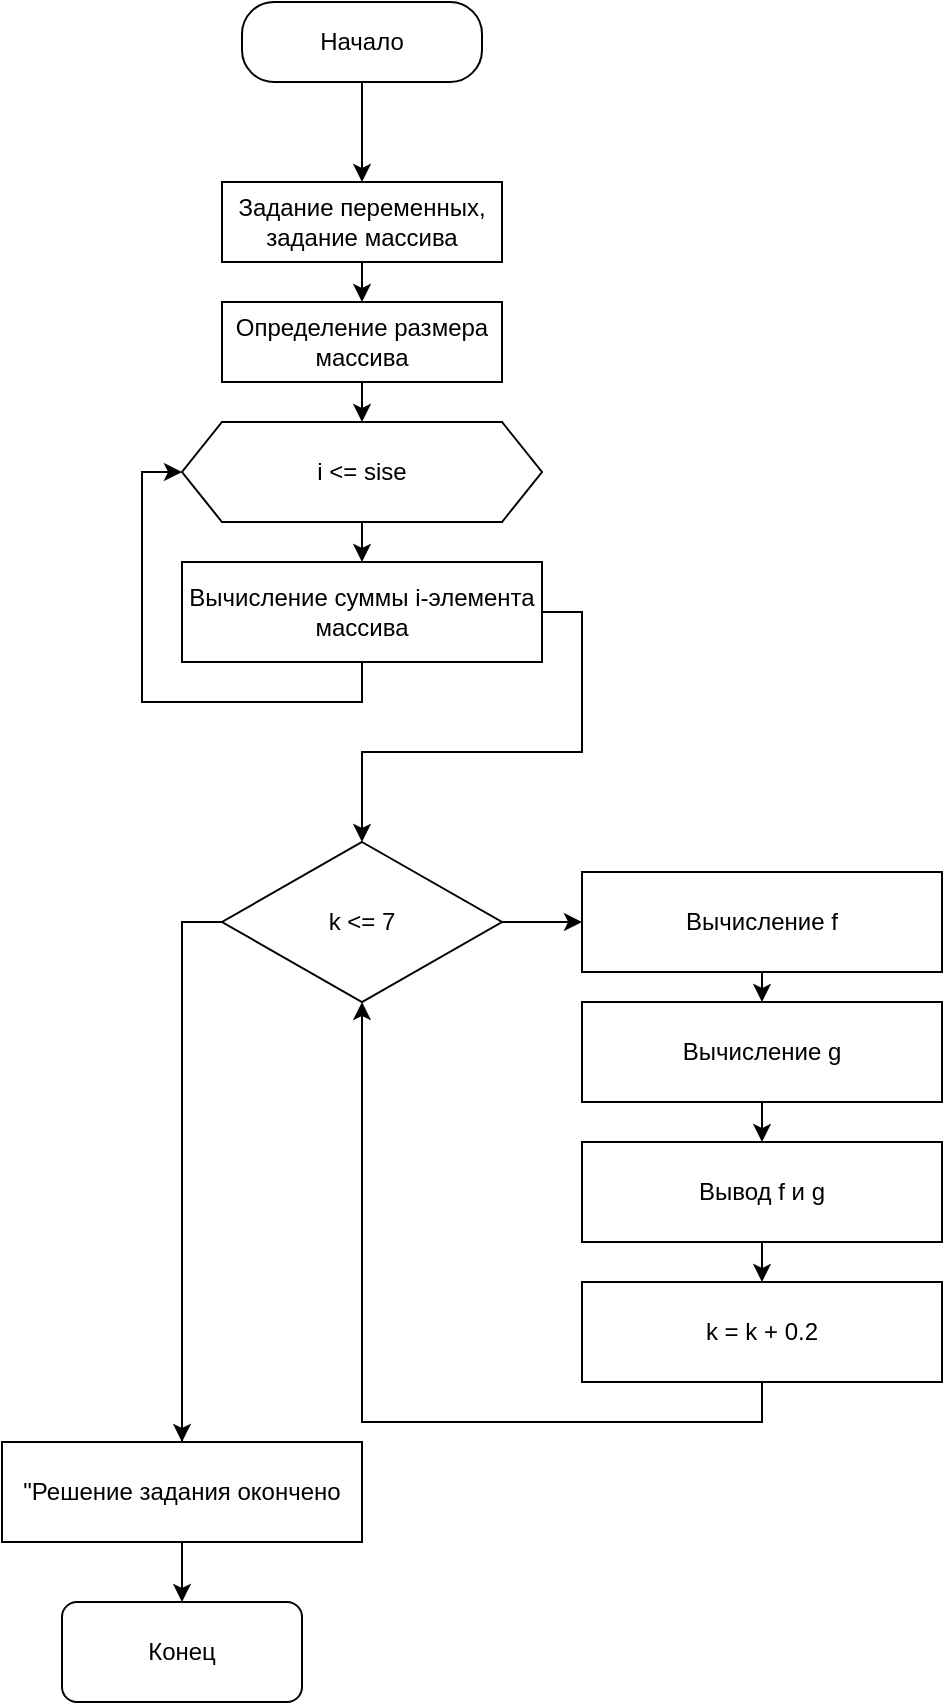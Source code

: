 <mxfile version="13.7.9" type="device" pages="3"><diagram id="C5RBs43oDa-KdzZeNtuy" name="Page-1"><mxGraphModel dx="1707" dy="987" grid="1" gridSize="10" guides="1" tooltips="1" connect="1" arrows="1" fold="1" page="1" pageScale="1" pageWidth="827" pageHeight="1169" math="0" shadow="0"><root><mxCell id="WIyWlLk6GJQsqaUBKTNV-0"/><mxCell id="WIyWlLk6GJQsqaUBKTNV-1" parent="WIyWlLk6GJQsqaUBKTNV-0"/><mxCell id="HmK05UyowSgc_ffR5w6z-0" style="edgeStyle=orthogonalEdgeStyle;rounded=0;orthogonalLoop=1;jettySize=auto;html=1;exitX=0.5;exitY=1;exitDx=0;exitDy=0;entryX=0.5;entryY=0;entryDx=0;entryDy=0;" parent="WIyWlLk6GJQsqaUBKTNV-1" source="HmK05UyowSgc_ffR5w6z-1" target="HmK05UyowSgc_ffR5w6z-3" edge="1"><mxGeometry relative="1" as="geometry"/></mxCell><mxCell id="HmK05UyowSgc_ffR5w6z-1" value="Начало" style="rounded=1;whiteSpace=wrap;html=1;fontSize=12;glass=0;strokeWidth=1;shadow=0;arcSize=40;" parent="WIyWlLk6GJQsqaUBKTNV-1" vertex="1"><mxGeometry x="210" y="40" width="120" height="40" as="geometry"/></mxCell><mxCell id="HmK05UyowSgc_ffR5w6z-2" style="edgeStyle=orthogonalEdgeStyle;rounded=0;orthogonalLoop=1;jettySize=auto;html=1;exitX=0.5;exitY=1;exitDx=0;exitDy=0;entryX=0.5;entryY=0;entryDx=0;entryDy=0;" parent="WIyWlLk6GJQsqaUBKTNV-1" source="HmK05UyowSgc_ffR5w6z-3" target="HmK05UyowSgc_ffR5w6z-5" edge="1"><mxGeometry relative="1" as="geometry"/></mxCell><mxCell id="HmK05UyowSgc_ffR5w6z-3" value="Задание переменных, задание массива" style="rounded=0;whiteSpace=wrap;html=1;" parent="WIyWlLk6GJQsqaUBKTNV-1" vertex="1"><mxGeometry x="200" y="130" width="140" height="40" as="geometry"/></mxCell><mxCell id="HmK05UyowSgc_ffR5w6z-4" style="edgeStyle=orthogonalEdgeStyle;rounded=0;orthogonalLoop=1;jettySize=auto;html=1;exitX=0.5;exitY=1;exitDx=0;exitDy=0;entryX=0.5;entryY=0;entryDx=0;entryDy=0;" parent="WIyWlLk6GJQsqaUBKTNV-1" source="HmK05UyowSgc_ffR5w6z-5" target="HmK05UyowSgc_ffR5w6z-8" edge="1"><mxGeometry relative="1" as="geometry"/></mxCell><mxCell id="HmK05UyowSgc_ffR5w6z-5" value="Определение&amp;nbsp;размера массива" style="rounded=0;whiteSpace=wrap;html=1;" parent="WIyWlLk6GJQsqaUBKTNV-1" vertex="1"><mxGeometry x="200" y="190" width="140" height="40" as="geometry"/></mxCell><mxCell id="HmK05UyowSgc_ffR5w6z-6" style="edgeStyle=orthogonalEdgeStyle;rounded=0;orthogonalLoop=1;jettySize=auto;html=1;exitX=0.5;exitY=1;exitDx=0;exitDy=0;entryX=0.5;entryY=0;entryDx=0;entryDy=0;" parent="WIyWlLk6GJQsqaUBKTNV-1" source="HmK05UyowSgc_ffR5w6z-8" target="HmK05UyowSgc_ffR5w6z-10" edge="1"><mxGeometry relative="1" as="geometry"/></mxCell><mxCell id="HmK05UyowSgc_ffR5w6z-8" value="i &amp;lt;= sise" style="shape=hexagon;perimeter=hexagonPerimeter2;whiteSpace=wrap;html=1;fixedSize=1;" parent="WIyWlLk6GJQsqaUBKTNV-1" vertex="1"><mxGeometry x="180" y="250" width="180" height="50" as="geometry"/></mxCell><mxCell id="HmK05UyowSgc_ffR5w6z-18" style="edgeStyle=orthogonalEdgeStyle;rounded=0;orthogonalLoop=1;jettySize=auto;html=1;exitX=0.5;exitY=1;exitDx=0;exitDy=0;entryX=0;entryY=0.5;entryDx=0;entryDy=0;" parent="WIyWlLk6GJQsqaUBKTNV-1" source="HmK05UyowSgc_ffR5w6z-10" target="HmK05UyowSgc_ffR5w6z-8" edge="1"><mxGeometry relative="1" as="geometry"/></mxCell><mxCell id="HmK05UyowSgc_ffR5w6z-20" style="edgeStyle=orthogonalEdgeStyle;rounded=0;orthogonalLoop=1;jettySize=auto;html=1;exitX=1;exitY=0.5;exitDx=0;exitDy=0;entryX=0.5;entryY=0;entryDx=0;entryDy=0;" parent="WIyWlLk6GJQsqaUBKTNV-1" source="HmK05UyowSgc_ffR5w6z-10" target="HmK05UyowSgc_ffR5w6z-19" edge="1"><mxGeometry relative="1" as="geometry"/></mxCell><mxCell id="HmK05UyowSgc_ffR5w6z-10" value="Вычисление суммы i-элемента массива" style="rounded=0;whiteSpace=wrap;html=1;" parent="WIyWlLk6GJQsqaUBKTNV-1" vertex="1"><mxGeometry x="180" y="320" width="180" height="50" as="geometry"/></mxCell><mxCell id="HmK05UyowSgc_ffR5w6z-17" value="Конец" style="rounded=1;whiteSpace=wrap;html=1;" parent="WIyWlLk6GJQsqaUBKTNV-1" vertex="1"><mxGeometry x="120" y="840" width="120" height="50" as="geometry"/></mxCell><mxCell id="HmK05UyowSgc_ffR5w6z-24" style="edgeStyle=orthogonalEdgeStyle;rounded=0;orthogonalLoop=1;jettySize=auto;html=1;exitX=1;exitY=0.5;exitDx=0;exitDy=0;entryX=0;entryY=0.5;entryDx=0;entryDy=0;" parent="WIyWlLk6GJQsqaUBKTNV-1" source="HmK05UyowSgc_ffR5w6z-19" target="HmK05UyowSgc_ffR5w6z-22" edge="1"><mxGeometry relative="1" as="geometry"/></mxCell><mxCell id="Q7K_v8YeoyPbePVFZJqQ-0" style="edgeStyle=orthogonalEdgeStyle;rounded=0;orthogonalLoop=1;jettySize=auto;html=1;exitX=0;exitY=0.5;exitDx=0;exitDy=0;" parent="WIyWlLk6GJQsqaUBKTNV-1" source="HmK05UyowSgc_ffR5w6z-19" edge="1"><mxGeometry relative="1" as="geometry"><mxPoint x="180" y="810" as="targetPoint"/></mxGeometry></mxCell><mxCell id="HmK05UyowSgc_ffR5w6z-19" value="k &amp;lt;= 7" style="rhombus;whiteSpace=wrap;html=1;" parent="WIyWlLk6GJQsqaUBKTNV-1" vertex="1"><mxGeometry x="200" y="460" width="140" height="80" as="geometry"/></mxCell><mxCell id="HmK05UyowSgc_ffR5w6z-25" style="edgeStyle=orthogonalEdgeStyle;rounded=0;orthogonalLoop=1;jettySize=auto;html=1;exitX=0.5;exitY=1;exitDx=0;exitDy=0;entryX=0.5;entryY=0;entryDx=0;entryDy=0;" parent="WIyWlLk6GJQsqaUBKTNV-1" source="HmK05UyowSgc_ffR5w6z-22" target="HmK05UyowSgc_ffR5w6z-23" edge="1"><mxGeometry relative="1" as="geometry"/></mxCell><mxCell id="HmK05UyowSgc_ffR5w6z-22" value="Вычисление f" style="rounded=0;whiteSpace=wrap;html=1;" parent="WIyWlLk6GJQsqaUBKTNV-1" vertex="1"><mxGeometry x="380" y="475" width="180" height="50" as="geometry"/></mxCell><mxCell id="HmK05UyowSgc_ffR5w6z-27" style="edgeStyle=orthogonalEdgeStyle;rounded=0;orthogonalLoop=1;jettySize=auto;html=1;exitX=0.5;exitY=1;exitDx=0;exitDy=0;entryX=0.5;entryY=0;entryDx=0;entryDy=0;" parent="WIyWlLk6GJQsqaUBKTNV-1" source="HmK05UyowSgc_ffR5w6z-23" target="HmK05UyowSgc_ffR5w6z-26" edge="1"><mxGeometry relative="1" as="geometry"/></mxCell><mxCell id="HmK05UyowSgc_ffR5w6z-23" value="Вычисление g" style="rounded=0;whiteSpace=wrap;html=1;" parent="WIyWlLk6GJQsqaUBKTNV-1" vertex="1"><mxGeometry x="380" y="540" width="180" height="50" as="geometry"/></mxCell><mxCell id="HmK05UyowSgc_ffR5w6z-32" style="edgeStyle=orthogonalEdgeStyle;rounded=0;orthogonalLoop=1;jettySize=auto;html=1;exitX=0.5;exitY=1;exitDx=0;exitDy=0;entryX=0.5;entryY=0;entryDx=0;entryDy=0;" parent="WIyWlLk6GJQsqaUBKTNV-1" source="HmK05UyowSgc_ffR5w6z-26" target="HmK05UyowSgc_ffR5w6z-28" edge="1"><mxGeometry relative="1" as="geometry"/></mxCell><mxCell id="HmK05UyowSgc_ffR5w6z-26" value="Вывод f и g" style="rounded=0;whiteSpace=wrap;html=1;" parent="WIyWlLk6GJQsqaUBKTNV-1" vertex="1"><mxGeometry x="380" y="610" width="180" height="50" as="geometry"/></mxCell><mxCell id="Q7K_v8YeoyPbePVFZJqQ-1" style="edgeStyle=orthogonalEdgeStyle;rounded=0;orthogonalLoop=1;jettySize=auto;html=1;exitX=0.5;exitY=1;exitDx=0;exitDy=0;entryX=0.5;entryY=1;entryDx=0;entryDy=0;" parent="WIyWlLk6GJQsqaUBKTNV-1" source="HmK05UyowSgc_ffR5w6z-28" target="HmK05UyowSgc_ffR5w6z-19" edge="1"><mxGeometry relative="1" as="geometry"/></mxCell><mxCell id="HmK05UyowSgc_ffR5w6z-28" value="k = k + 0.2" style="rounded=0;whiteSpace=wrap;html=1;" parent="WIyWlLk6GJQsqaUBKTNV-1" vertex="1"><mxGeometry x="380" y="680" width="180" height="50" as="geometry"/></mxCell><mxCell id="HmK05UyowSgc_ffR5w6z-30" style="edgeStyle=orthogonalEdgeStyle;rounded=0;orthogonalLoop=1;jettySize=auto;html=1;exitX=0.5;exitY=1;exitDx=0;exitDy=0;" parent="WIyWlLk6GJQsqaUBKTNV-1" source="HmK05UyowSgc_ffR5w6z-29" target="HmK05UyowSgc_ffR5w6z-17" edge="1"><mxGeometry relative="1" as="geometry"/></mxCell><mxCell id="HmK05UyowSgc_ffR5w6z-29" value="&quot;Решение задания окончено" style="rounded=0;whiteSpace=wrap;html=1;" parent="WIyWlLk6GJQsqaUBKTNV-1" vertex="1"><mxGeometry x="90" y="760" width="180" height="50" as="geometry"/></mxCell><mxCell id="HmK05UyowSgc_ffR5w6z-33" value="" style="endArrow=classic;html=1;entryX=0.5;entryY=0;entryDx=0;entryDy=0;" parent="WIyWlLk6GJQsqaUBKTNV-1" target="HmK05UyowSgc_ffR5w6z-29" edge="1"><mxGeometry width="50" height="50" relative="1" as="geometry"><mxPoint x="180" y="730" as="sourcePoint"/><mxPoint x="360" y="730" as="targetPoint"/></mxGeometry></mxCell></root></mxGraphModel></diagram><diagram id="E9Tbf70gAjaaCkPPseSR" name="Страница 2"><mxGraphModel dx="1024" dy="592" grid="1" gridSize="10" guides="1" tooltips="1" connect="1" arrows="1" fold="1" page="1" pageScale="1" pageWidth="827" pageHeight="1169" math="0" shadow="0"><root><mxCell id="09kY9cUWsHFfAiOGtLEC-0"/><mxCell id="09kY9cUWsHFfAiOGtLEC-1" parent="09kY9cUWsHFfAiOGtLEC-0"/><mxCell id="GqjoNqtBkYKW2KvJyNlk-0" style="edgeStyle=orthogonalEdgeStyle;rounded=0;orthogonalLoop=1;jettySize=auto;html=1;exitX=0.5;exitY=1;exitDx=0;exitDy=0;entryX=0.5;entryY=0;entryDx=0;entryDy=0;" parent="09kY9cUWsHFfAiOGtLEC-1" source="GqjoNqtBkYKW2KvJyNlk-1" target="GqjoNqtBkYKW2KvJyNlk-3" edge="1"><mxGeometry relative="1" as="geometry"/></mxCell><mxCell id="GqjoNqtBkYKW2KvJyNlk-1" value="Начало" style="rounded=1;whiteSpace=wrap;html=1;fontSize=12;glass=0;strokeWidth=1;shadow=0;arcSize=40;" parent="09kY9cUWsHFfAiOGtLEC-1" vertex="1"><mxGeometry x="110" y="40" width="120" height="40" as="geometry"/></mxCell><mxCell id="GqjoNqtBkYKW2KvJyNlk-2" style="edgeStyle=orthogonalEdgeStyle;rounded=0;orthogonalLoop=1;jettySize=auto;html=1;exitX=0.5;exitY=1;exitDx=0;exitDy=0;entryX=0.5;entryY=0;entryDx=0;entryDy=0;" parent="09kY9cUWsHFfAiOGtLEC-1" source="GqjoNqtBkYKW2KvJyNlk-3" target="GqjoNqtBkYKW2KvJyNlk-5" edge="1"><mxGeometry relative="1" as="geometry"/></mxCell><mxCell id="GqjoNqtBkYKW2KvJyNlk-3" value="Задание переменных, задание массива" style="rounded=0;whiteSpace=wrap;html=1;" parent="09kY9cUWsHFfAiOGtLEC-1" vertex="1"><mxGeometry x="100" y="130" width="140" height="40" as="geometry"/></mxCell><mxCell id="GqjoNqtBkYKW2KvJyNlk-4" style="edgeStyle=orthogonalEdgeStyle;rounded=0;orthogonalLoop=1;jettySize=auto;html=1;exitX=0.5;exitY=1;exitDx=0;exitDy=0;entryX=0.5;entryY=0;entryDx=0;entryDy=0;" parent="09kY9cUWsHFfAiOGtLEC-1" source="GqjoNqtBkYKW2KvJyNlk-5" target="GqjoNqtBkYKW2KvJyNlk-7" edge="1"><mxGeometry relative="1" as="geometry"/></mxCell><mxCell id="GqjoNqtBkYKW2KvJyNlk-5" value="Определение&amp;nbsp;размера массива" style="rounded=0;whiteSpace=wrap;html=1;" parent="09kY9cUWsHFfAiOGtLEC-1" vertex="1"><mxGeometry x="100" y="190" width="140" height="40" as="geometry"/></mxCell><mxCell id="4oSTCdZBgCz-D3Cven3h-2" style="edgeStyle=orthogonalEdgeStyle;rounded=0;orthogonalLoop=1;jettySize=auto;html=1;exitX=1;exitY=0.5;exitDx=0;exitDy=0;" parent="09kY9cUWsHFfAiOGtLEC-1" source="GqjoNqtBkYKW2KvJyNlk-7" target="GqjoNqtBkYKW2KvJyNlk-13" edge="1"><mxGeometry relative="1" as="geometry"/></mxCell><mxCell id="GqjoNqtBkYKW2KvJyNlk-7" value="i &amp;lt;= sise" style="shape=hexagon;perimeter=hexagonPerimeter2;whiteSpace=wrap;html=1;fixedSize=1;" parent="09kY9cUWsHFfAiOGtLEC-1" vertex="1"><mxGeometry x="80" y="250" width="180" height="50" as="geometry"/></mxCell><mxCell id="VCwzOu6mT3kUAj5qtAy--2" style="edgeStyle=orthogonalEdgeStyle;rounded=0;orthogonalLoop=1;jettySize=auto;html=1;exitX=0.5;exitY=1;exitDx=0;exitDy=0;entryX=0.5;entryY=0;entryDx=0;entryDy=0;" parent="09kY9cUWsHFfAiOGtLEC-1" source="GqjoNqtBkYKW2KvJyNlk-10" target="VCwzOu6mT3kUAj5qtAy--1" edge="1"><mxGeometry relative="1" as="geometry"/></mxCell><mxCell id="GqjoNqtBkYKW2KvJyNlk-10" value="Вычисление z" style="rounded=0;whiteSpace=wrap;html=1;" parent="09kY9cUWsHFfAiOGtLEC-1" vertex="1"><mxGeometry x="190" y="465" width="180" height="50" as="geometry"/></mxCell><mxCell id="GqjoNqtBkYKW2KvJyNlk-11" value="Конец" style="rounded=1;whiteSpace=wrap;html=1;" parent="09kY9cUWsHFfAiOGtLEC-1" vertex="1"><mxGeometry x="220" y="730" width="120" height="50" as="geometry"/></mxCell><mxCell id="GqjoNqtBkYKW2KvJyNlk-12" style="edgeStyle=orthogonalEdgeStyle;rounded=0;orthogonalLoop=1;jettySize=auto;html=1;exitX=1;exitY=0.5;exitDx=0;exitDy=0;entryX=0;entryY=0.5;entryDx=0;entryDy=0;" parent="09kY9cUWsHFfAiOGtLEC-1" source="GqjoNqtBkYKW2KvJyNlk-13" target="GqjoNqtBkYKW2KvJyNlk-15" edge="1"><mxGeometry relative="1" as="geometry"/></mxCell><mxCell id="OokblEFuIbCWSjLSRvIi-1" style="edgeStyle=orthogonalEdgeStyle;rounded=0;orthogonalLoop=1;jettySize=auto;html=1;exitX=0;exitY=0.5;exitDx=0;exitDy=0;entryX=0.5;entryY=0;entryDx=0;entryDy=0;" parent="09kY9cUWsHFfAiOGtLEC-1" source="GqjoNqtBkYKW2KvJyNlk-13" target="GqjoNqtBkYKW2KvJyNlk-10" edge="1"><mxGeometry relative="1" as="geometry"/></mxCell><mxCell id="GqjoNqtBkYKW2KvJyNlk-13" value="k &amp;lt;= 7" style="rhombus;whiteSpace=wrap;html=1;" parent="09kY9cUWsHFfAiOGtLEC-1" vertex="1"><mxGeometry x="310" y="350" width="140" height="80" as="geometry"/></mxCell><mxCell id="GqjoNqtBkYKW2KvJyNlk-14" style="edgeStyle=orthogonalEdgeStyle;rounded=0;orthogonalLoop=1;jettySize=auto;html=1;exitX=0.5;exitY=1;exitDx=0;exitDy=0;entryX=0.5;entryY=0;entryDx=0;entryDy=0;" parent="09kY9cUWsHFfAiOGtLEC-1" source="GqjoNqtBkYKW2KvJyNlk-15" target="GqjoNqtBkYKW2KvJyNlk-17" edge="1"><mxGeometry relative="1" as="geometry"/></mxCell><mxCell id="GqjoNqtBkYKW2KvJyNlk-15" value="Вычисление f" style="rounded=0;whiteSpace=wrap;html=1;" parent="09kY9cUWsHFfAiOGtLEC-1" vertex="1"><mxGeometry x="490" y="365" width="180" height="50" as="geometry"/></mxCell><mxCell id="GqjoNqtBkYKW2KvJyNlk-16" style="edgeStyle=orthogonalEdgeStyle;rounded=0;orthogonalLoop=1;jettySize=auto;html=1;exitX=0.5;exitY=1;exitDx=0;exitDy=0;entryX=0.5;entryY=0;entryDx=0;entryDy=0;" parent="09kY9cUWsHFfAiOGtLEC-1" source="GqjoNqtBkYKW2KvJyNlk-17" target="GqjoNqtBkYKW2KvJyNlk-19" edge="1"><mxGeometry relative="1" as="geometry"/></mxCell><mxCell id="GqjoNqtBkYKW2KvJyNlk-17" value="Вычисление g" style="rounded=0;whiteSpace=wrap;html=1;" parent="09kY9cUWsHFfAiOGtLEC-1" vertex="1"><mxGeometry x="490" y="430" width="180" height="50" as="geometry"/></mxCell><mxCell id="GqjoNqtBkYKW2KvJyNlk-18" style="edgeStyle=orthogonalEdgeStyle;rounded=0;orthogonalLoop=1;jettySize=auto;html=1;exitX=0.5;exitY=1;exitDx=0;exitDy=0;entryX=0.5;entryY=0;entryDx=0;entryDy=0;" parent="09kY9cUWsHFfAiOGtLEC-1" source="GqjoNqtBkYKW2KvJyNlk-19" target="GqjoNqtBkYKW2KvJyNlk-20" edge="1"><mxGeometry relative="1" as="geometry"/></mxCell><mxCell id="GqjoNqtBkYKW2KvJyNlk-19" value="Вывод f и g" style="rounded=0;whiteSpace=wrap;html=1;" parent="09kY9cUWsHFfAiOGtLEC-1" vertex="1"><mxGeometry x="490" y="500" width="180" height="50" as="geometry"/></mxCell><mxCell id="4oSTCdZBgCz-D3Cven3h-0" style="edgeStyle=orthogonalEdgeStyle;rounded=0;orthogonalLoop=1;jettySize=auto;html=1;exitX=0.5;exitY=1;exitDx=0;exitDy=0;" parent="09kY9cUWsHFfAiOGtLEC-1" source="GqjoNqtBkYKW2KvJyNlk-20" target="GqjoNqtBkYKW2KvJyNlk-13" edge="1"><mxGeometry relative="1" as="geometry"/></mxCell><mxCell id="GqjoNqtBkYKW2KvJyNlk-20" value="k = k + 0.2" style="rounded=0;whiteSpace=wrap;html=1;" parent="09kY9cUWsHFfAiOGtLEC-1" vertex="1"><mxGeometry x="490" y="570" width="180" height="50" as="geometry"/></mxCell><mxCell id="GqjoNqtBkYKW2KvJyNlk-21" style="edgeStyle=orthogonalEdgeStyle;rounded=0;orthogonalLoop=1;jettySize=auto;html=1;exitX=0.5;exitY=1;exitDx=0;exitDy=0;" parent="09kY9cUWsHFfAiOGtLEC-1" source="GqjoNqtBkYKW2KvJyNlk-22" target="GqjoNqtBkYKW2KvJyNlk-11" edge="1"><mxGeometry relative="1" as="geometry"/></mxCell><mxCell id="GqjoNqtBkYKW2KvJyNlk-22" value="&quot;Решение задания окончено" style="rounded=0;whiteSpace=wrap;html=1;" parent="09kY9cUWsHFfAiOGtLEC-1" vertex="1"><mxGeometry x="190" y="640" width="180" height="50" as="geometry"/></mxCell><mxCell id="4oSTCdZBgCz-D3Cven3h-3" style="edgeStyle=orthogonalEdgeStyle;rounded=0;orthogonalLoop=1;jettySize=auto;html=1;exitX=0.5;exitY=1;exitDx=0;exitDy=0;entryX=0.5;entryY=1;entryDx=0;entryDy=0;" parent="09kY9cUWsHFfAiOGtLEC-1" source="VCwzOu6mT3kUAj5qtAy--1" target="GqjoNqtBkYKW2KvJyNlk-7" edge="1"><mxGeometry relative="1" as="geometry"/></mxCell><mxCell id="f6hpQEtkfCssmFHm8acu-0" style="edgeStyle=orthogonalEdgeStyle;rounded=0;orthogonalLoop=1;jettySize=auto;html=1;exitX=0.5;exitY=1;exitDx=0;exitDy=0;entryX=0.5;entryY=0;entryDx=0;entryDy=0;" parent="09kY9cUWsHFfAiOGtLEC-1" source="VCwzOu6mT3kUAj5qtAy--1" target="GqjoNqtBkYKW2KvJyNlk-22" edge="1"><mxGeometry relative="1" as="geometry"/></mxCell><mxCell id="VCwzOu6mT3kUAj5qtAy--1" value="Вывод z" style="rounded=0;whiteSpace=wrap;html=1;" parent="09kY9cUWsHFfAiOGtLEC-1" vertex="1"><mxGeometry x="190" y="535" width="180" height="50" as="geometry"/></mxCell></root></mxGraphModel></diagram><diagram id="DojbyQzZQ_v2kaY5LX4F" name="Страница 3"><mxGraphModel dx="1024" dy="592" grid="1" gridSize="10" guides="1" tooltips="1" connect="1" arrows="1" fold="1" page="1" pageScale="1" pageWidth="827" pageHeight="1169" math="0" shadow="0"><root><mxCell id="wXxUNzEBhBAyHtaMYV9E-0"/><mxCell id="wXxUNzEBhBAyHtaMYV9E-1" parent="wXxUNzEBhBAyHtaMYV9E-0"/><mxCell id="9c0Dcpya6iRjIuSCFrry-0" style="edgeStyle=orthogonalEdgeStyle;rounded=0;orthogonalLoop=1;jettySize=auto;html=1;exitX=0.5;exitY=1;exitDx=0;exitDy=0;entryX=0.5;entryY=0;entryDx=0;entryDy=0;" parent="wXxUNzEBhBAyHtaMYV9E-1" source="9c0Dcpya6iRjIuSCFrry-1" target="9c0Dcpya6iRjIuSCFrry-3" edge="1"><mxGeometry relative="1" as="geometry"/></mxCell><mxCell id="9c0Dcpya6iRjIuSCFrry-1" value="Начало" style="rounded=1;whiteSpace=wrap;html=1;fontSize=12;glass=0;strokeWidth=1;shadow=0;arcSize=40;" parent="wXxUNzEBhBAyHtaMYV9E-1" vertex="1"><mxGeometry x="110" y="40" width="120" height="40" as="geometry"/></mxCell><mxCell id="9c0Dcpya6iRjIuSCFrry-2" style="edgeStyle=orthogonalEdgeStyle;rounded=0;orthogonalLoop=1;jettySize=auto;html=1;exitX=0.5;exitY=1;exitDx=0;exitDy=0;entryX=0.5;entryY=0;entryDx=0;entryDy=0;" parent="wXxUNzEBhBAyHtaMYV9E-1" source="9c0Dcpya6iRjIuSCFrry-3" target="9c0Dcpya6iRjIuSCFrry-5" edge="1"><mxGeometry relative="1" as="geometry"/></mxCell><mxCell id="9c0Dcpya6iRjIuSCFrry-3" value="Задание переменных, задание массива" style="rounded=0;whiteSpace=wrap;html=1;" parent="wXxUNzEBhBAyHtaMYV9E-1" vertex="1"><mxGeometry x="100" y="130" width="140" height="40" as="geometry"/></mxCell><mxCell id="9c0Dcpya6iRjIuSCFrry-4" style="edgeStyle=orthogonalEdgeStyle;rounded=0;orthogonalLoop=1;jettySize=auto;html=1;exitX=0.5;exitY=1;exitDx=0;exitDy=0;entryX=0.5;entryY=0;entryDx=0;entryDy=0;" parent="wXxUNzEBhBAyHtaMYV9E-1" source="9c0Dcpya6iRjIuSCFrry-5" target="9c0Dcpya6iRjIuSCFrry-7" edge="1"><mxGeometry relative="1" as="geometry"/></mxCell><mxCell id="9c0Dcpya6iRjIuSCFrry-5" value="Определение&amp;nbsp;размера массива" style="rounded=0;whiteSpace=wrap;html=1;" parent="wXxUNzEBhBAyHtaMYV9E-1" vertex="1"><mxGeometry x="100" y="190" width="140" height="40" as="geometry"/></mxCell><mxCell id="9c0Dcpya6iRjIuSCFrry-6" style="edgeStyle=orthogonalEdgeStyle;rounded=0;orthogonalLoop=1;jettySize=auto;html=1;exitX=0.5;exitY=1;exitDx=0;exitDy=0;entryX=0.5;entryY=0;entryDx=0;entryDy=0;" parent="wXxUNzEBhBAyHtaMYV9E-1" source="9c0Dcpya6iRjIuSCFrry-7" target="9c0Dcpya6iRjIuSCFrry-10" edge="1"><mxGeometry relative="1" as="geometry"/></mxCell><mxCell id="9c0Dcpya6iRjIuSCFrry-7" value="i &amp;lt;= sise" style="shape=hexagon;perimeter=hexagonPerimeter2;whiteSpace=wrap;html=1;fixedSize=1;" parent="wXxUNzEBhBAyHtaMYV9E-1" vertex="1"><mxGeometry x="80" y="250" width="180" height="50" as="geometry"/></mxCell><mxCell id="9c0Dcpya6iRjIuSCFrry-8" style="edgeStyle=orthogonalEdgeStyle;rounded=0;orthogonalLoop=1;jettySize=auto;html=1;exitX=0.5;exitY=1;exitDx=0;exitDy=0;entryX=0;entryY=0.5;entryDx=0;entryDy=0;" parent="wXxUNzEBhBAyHtaMYV9E-1" source="9c0Dcpya6iRjIuSCFrry-10" target="9c0Dcpya6iRjIuSCFrry-7" edge="1"><mxGeometry relative="1" as="geometry"/></mxCell><mxCell id="9c0Dcpya6iRjIuSCFrry-9" style="edgeStyle=orthogonalEdgeStyle;rounded=0;orthogonalLoop=1;jettySize=auto;html=1;exitX=1;exitY=0.5;exitDx=0;exitDy=0;entryX=0.5;entryY=0;entryDx=0;entryDy=0;" parent="wXxUNzEBhBAyHtaMYV9E-1" source="9c0Dcpya6iRjIuSCFrry-10" edge="1"><mxGeometry relative="1" as="geometry"><mxPoint x="170" y="460" as="targetPoint"/></mxGeometry></mxCell><mxCell id="9c0Dcpya6iRjIuSCFrry-10" value="Вычисление суммы i-элемента массива" style="rounded=0;whiteSpace=wrap;html=1;" parent="wXxUNzEBhBAyHtaMYV9E-1" vertex="1"><mxGeometry x="80" y="320" width="180" height="50" as="geometry"/></mxCell><mxCell id="9c0Dcpya6iRjIuSCFrry-11" value="Конец" style="rounded=1;whiteSpace=wrap;html=1;" parent="wXxUNzEBhBAyHtaMYV9E-1" vertex="1"><mxGeometry x="110" y="600" width="120" height="50" as="geometry"/></mxCell><mxCell id="9c0Dcpya6iRjIuSCFrry-21" style="edgeStyle=orthogonalEdgeStyle;rounded=0;orthogonalLoop=1;jettySize=auto;html=1;exitX=0.5;exitY=1;exitDx=0;exitDy=0;entryX=0.5;entryY=1;entryDx=0;entryDy=0;" parent="wXxUNzEBhBAyHtaMYV9E-1" edge="1"><mxGeometry relative="1" as="geometry"><mxPoint x="170" y="540" as="targetPoint"/></mxGeometry></mxCell><mxCell id="9c0Dcpya6iRjIuSCFrry-23" style="edgeStyle=orthogonalEdgeStyle;rounded=0;orthogonalLoop=1;jettySize=auto;html=1;exitX=0.5;exitY=1;exitDx=0;exitDy=0;" parent="wXxUNzEBhBAyHtaMYV9E-1" source="9c0Dcpya6iRjIuSCFrry-24" target="9c0Dcpya6iRjIuSCFrry-11" edge="1"><mxGeometry relative="1" as="geometry"/></mxCell><mxCell id="9c0Dcpya6iRjIuSCFrry-24" value="&quot;Решение задания окончено&quot;" style="rounded=0;whiteSpace=wrap;html=1;" parent="wXxUNzEBhBAyHtaMYV9E-1" vertex="1"><mxGeometry x="80" y="520" width="180" height="50" as="geometry"/></mxCell><mxCell id="9c0Dcpya6iRjIuSCFrry-27" style="edgeStyle=orthogonalEdgeStyle;rounded=0;orthogonalLoop=1;jettySize=auto;html=1;exitX=0.5;exitY=1;exitDx=0;exitDy=0;entryX=0.5;entryY=0;entryDx=0;entryDy=0;" parent="wXxUNzEBhBAyHtaMYV9E-1" source="9c0Dcpya6iRjIuSCFrry-26" target="9c0Dcpya6iRjIuSCFrry-24" edge="1"><mxGeometry relative="1" as="geometry"/></mxCell><mxCell id="9c0Dcpya6iRjIuSCFrry-26" value="Вывод d" style="rounded=0;whiteSpace=wrap;html=1;" parent="wXxUNzEBhBAyHtaMYV9E-1" vertex="1"><mxGeometry x="80" y="450" width="180" height="50" as="geometry"/></mxCell></root></mxGraphModel></diagram></mxfile>